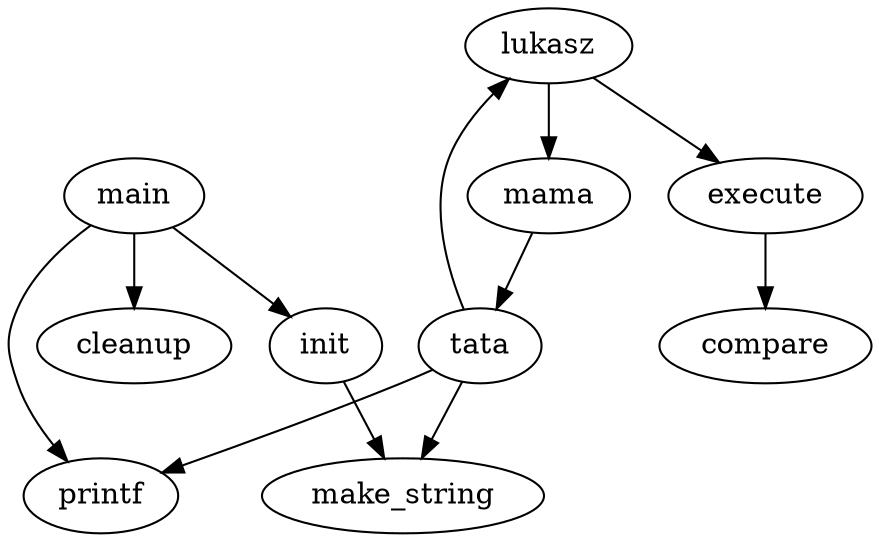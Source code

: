 digraph G {
    lukasz -> mama -> tata;
	main -> init;
    main -> cleanup;
    tata -> make_string;
	tata -> lukasz;
    tata -> printf
    init -> make_string;
    main -> printf;
	lukasz -> execute;
    execute -> compare;
}